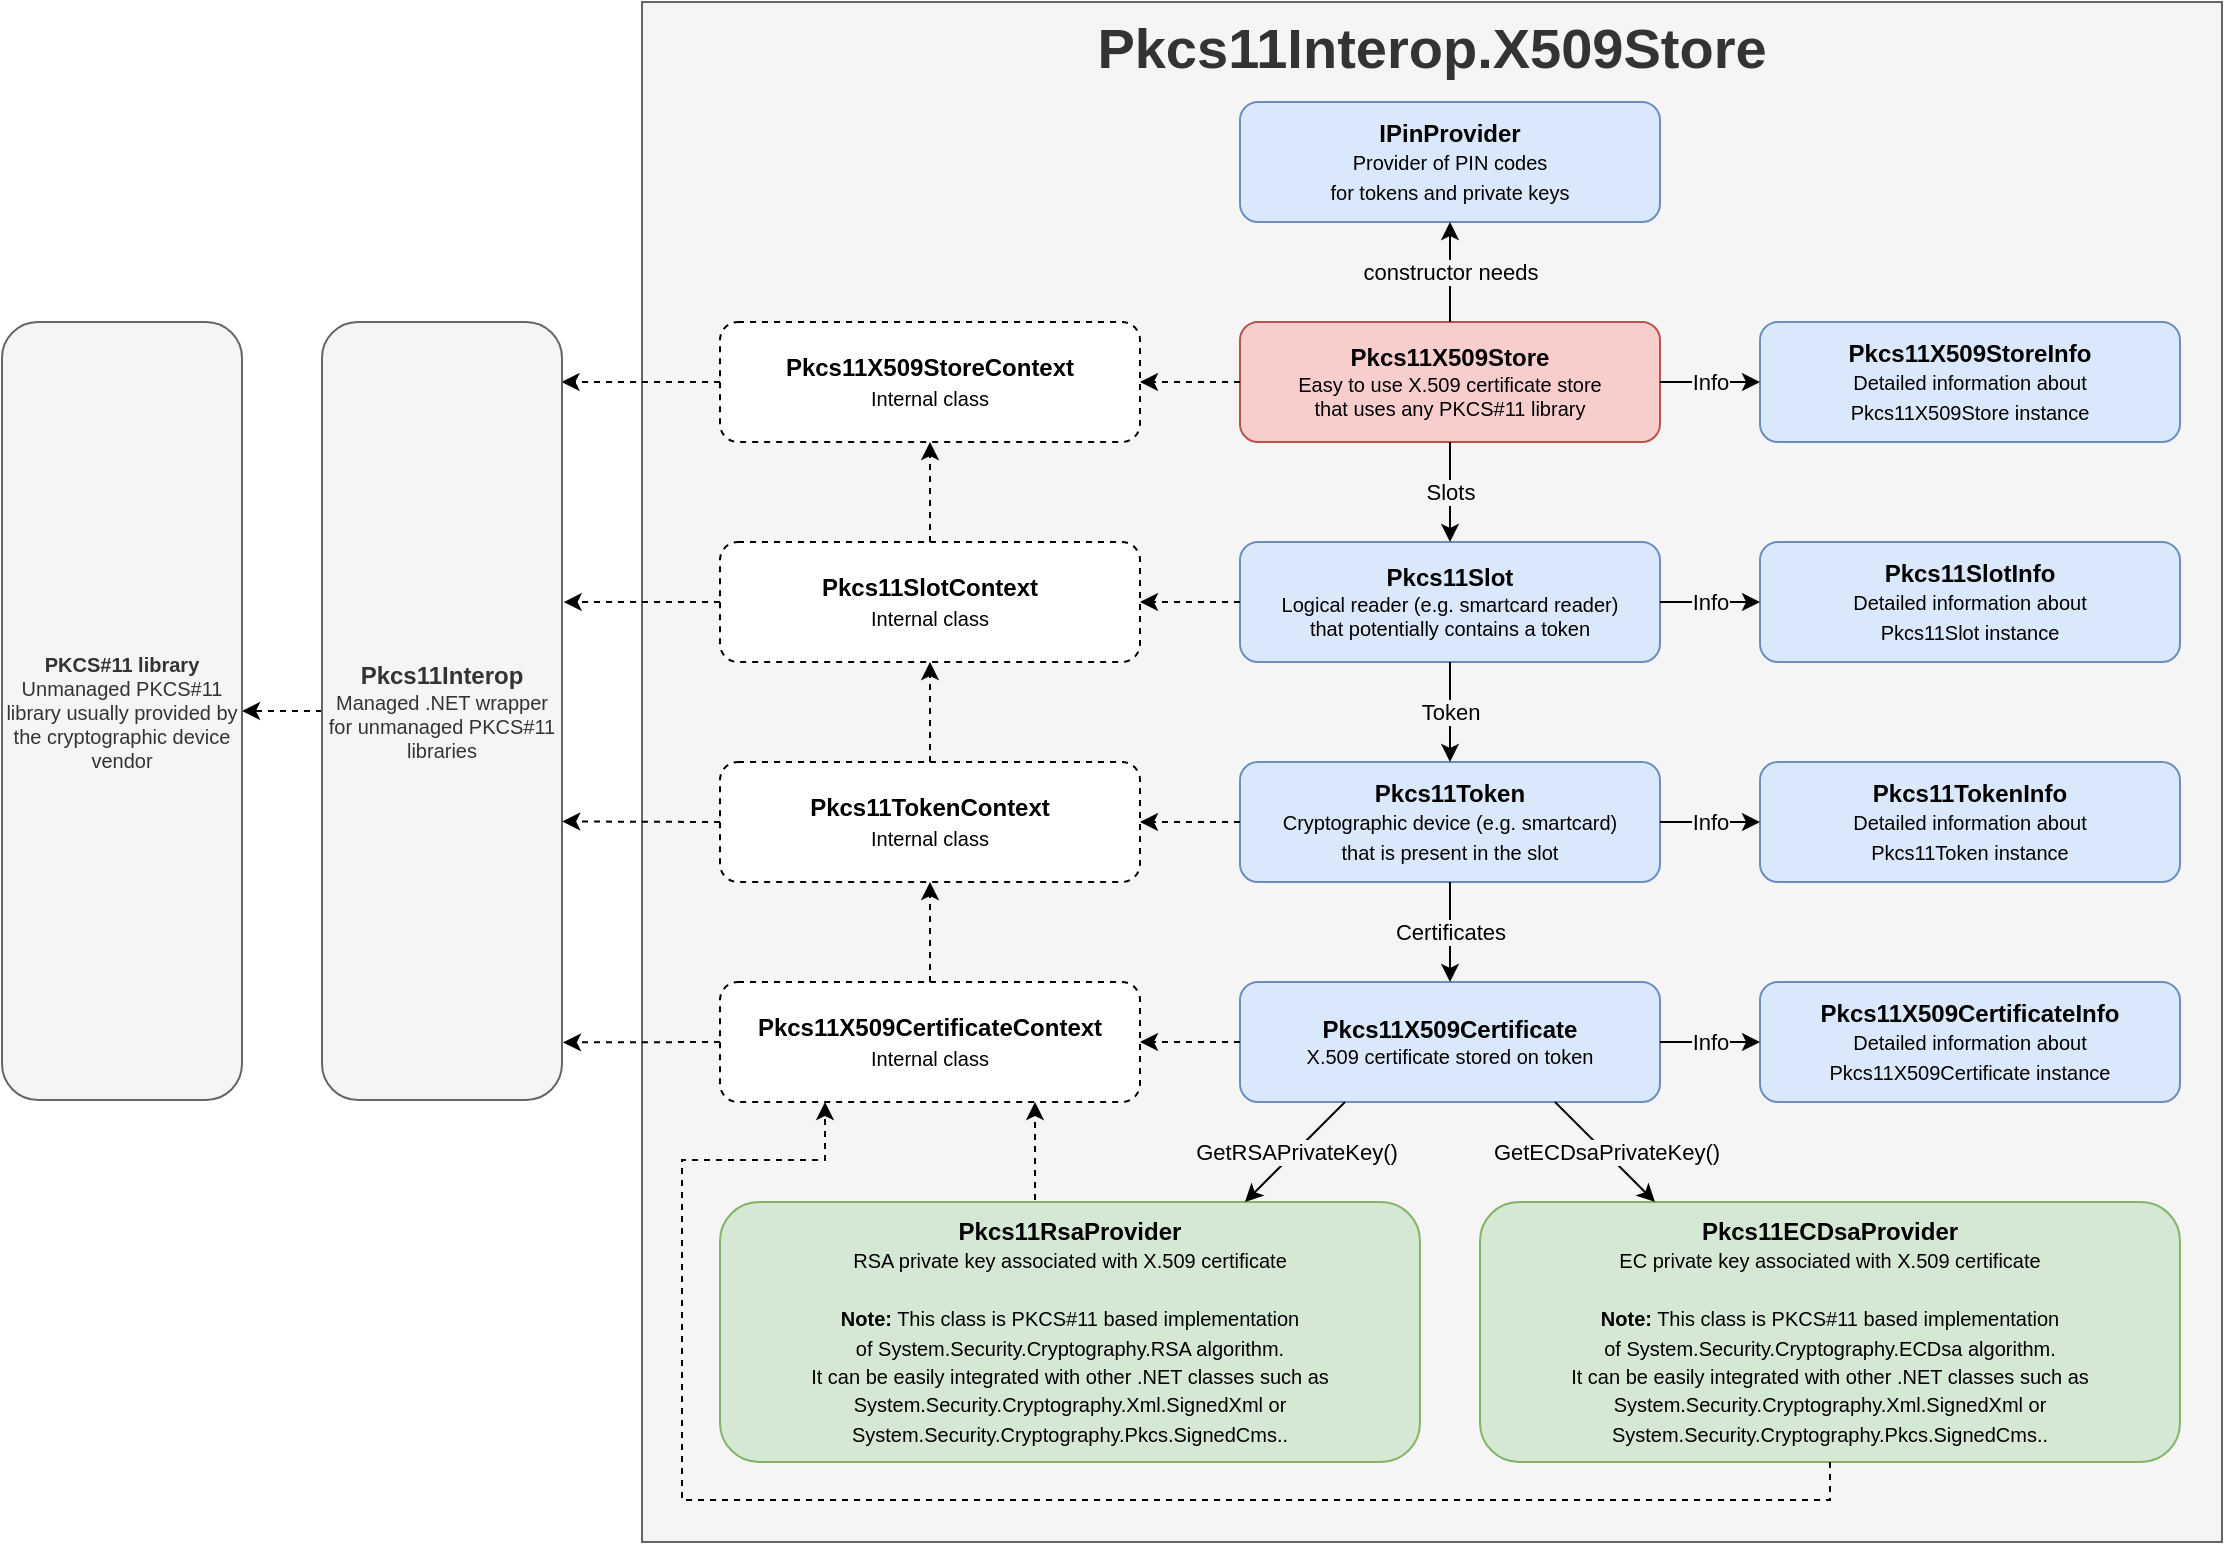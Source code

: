 <mxfile version="15.6.6" type="device"><diagram id="hUkgy9nw9HBFLK84aLKN" name="Page-1"><mxGraphModel dx="1422" dy="910" grid="1" gridSize="10" guides="1" tooltips="1" connect="1" arrows="1" fold="1" page="1" pageScale="1" pageWidth="1169" pageHeight="827" math="0" shadow="0"><root><mxCell id="0"/><mxCell id="1" parent="0"/><mxCell id="SQeS_49Xw8ITQnIFGydn-74" value="&lt;div style=&quot;font-size: 28px&quot;&gt;&lt;font style=&quot;font-size: 28px&quot;&gt;&lt;b&gt;&lt;font style=&quot;font-size: 28px&quot;&gt;Pkcs11Interop.X509Store&lt;/font&gt;&lt;/b&gt;&lt;br&gt;&lt;/font&gt;&lt;/div&gt;" style="rounded=0;whiteSpace=wrap;html=1;labelBackgroundColor=none;labelBorderColor=none;fontSize=10;fontColor=#333333;strokeColor=#666666;fillColor=#f5f5f5;shadow=0;glass=0;sketch=0;align=center;verticalAlign=top;" parent="1" vertex="1"><mxGeometry x="350" y="30" width="790" height="770" as="geometry"/></mxCell><mxCell id="SQeS_49Xw8ITQnIFGydn-2" value="&lt;div&gt;&lt;b&gt;IPinProvider&lt;/b&gt;&lt;/div&gt;&lt;div&gt;&lt;font style=&quot;font-size: 10px&quot;&gt;Provider of PIN codes&lt;br&gt; for tokens and private keys&lt;/font&gt;&lt;/div&gt;" style="rounded=1;whiteSpace=wrap;html=1;fillColor=#dae8fc;strokeColor=#6c8ebf;fontColor=default;" parent="1" vertex="1"><mxGeometry x="649" y="80" width="210" height="60" as="geometry"/></mxCell><mxCell id="SQeS_49Xw8ITQnIFGydn-3" value="&lt;div&gt;&lt;font&gt;&lt;b&gt;Pkcs11X509Store&lt;/b&gt;&lt;/font&gt;&lt;/div&gt;&lt;div style=&quot;font-size: 10px&quot;&gt;&lt;font style=&quot;font-size: 10px&quot;&gt;Easy to use X.509 certificate store&lt;br&gt;that uses any PKCS#11 library&lt;br&gt;&lt;/font&gt;&lt;/div&gt;" style="rounded=1;whiteSpace=wrap;html=1;strokeColor=#b85450;fillColor=#f8cecc;fontColor=default;" parent="1" vertex="1"><mxGeometry x="649" y="190" width="210" height="60" as="geometry"/></mxCell><mxCell id="SQeS_49Xw8ITQnIFGydn-4" value="&lt;div&gt;&lt;b&gt;Pkcs11X509StoreInfo&lt;/b&gt;&lt;/div&gt;&lt;div&gt;&lt;font style=&quot;font-size: 10px&quot;&gt;Detailed information about&lt;br&gt;Pkcs11X509Store instance&lt;/font&gt;&lt;b&gt;&lt;br&gt;&lt;/b&gt;&lt;/div&gt;" style="rounded=1;whiteSpace=wrap;html=1;strokeColor=#6c8ebf;fillColor=#dae8fc;fontColor=default;" parent="1" vertex="1"><mxGeometry x="909" y="190" width="210" height="60" as="geometry"/></mxCell><mxCell id="SQeS_49Xw8ITQnIFGydn-66" style="edgeStyle=none;rounded=0;orthogonalLoop=1;jettySize=auto;html=1;exitX=0;exitY=0.5;exitDx=0;exitDy=0;entryX=0.998;entryY=0.077;entryDx=0;entryDy=0;entryPerimeter=0;dashed=1;labelBackgroundColor=default;fontSize=12;fontColor=default;strokeColor=default;fillColor=default;" parent="1" source="SQeS_49Xw8ITQnIFGydn-5" target="SQeS_49Xw8ITQnIFGydn-64" edge="1"><mxGeometry relative="1" as="geometry"/></mxCell><mxCell id="SQeS_49Xw8ITQnIFGydn-5" value="&lt;div&gt;&lt;b&gt;Pkcs11X509StoreContext&lt;/b&gt;&lt;/div&gt;&lt;div&gt;&lt;font style=&quot;font-size: 10px&quot;&gt;Internal class&lt;/font&gt;&lt;br&gt;&lt;/div&gt;" style="rounded=1;whiteSpace=wrap;html=1;fontColor=default;strokeColor=default;fillColor=default;labelBackgroundColor=default;dashed=1;" parent="1" vertex="1"><mxGeometry x="389" y="190" width="210" height="60" as="geometry"/></mxCell><mxCell id="SQeS_49Xw8ITQnIFGydn-6" value="&lt;div&gt;&lt;b&gt;Pkcs11Slot&lt;/b&gt;&lt;/div&gt;&lt;div style=&quot;font-size: 10px&quot;&gt;Logical reader (e.g. smartcard reader)&lt;br&gt;that potentially contains a token&lt;b&gt;&lt;br&gt;&lt;/b&gt;&lt;/div&gt;" style="rounded=1;whiteSpace=wrap;html=1;strokeColor=#6c8ebf;fillColor=#dae8fc;fontColor=default;" parent="1" vertex="1"><mxGeometry x="649" y="300" width="210" height="60" as="geometry"/></mxCell><mxCell id="SQeS_49Xw8ITQnIFGydn-7" value="&lt;div&gt;&lt;b&gt;Pkcs11SlotInfo&lt;/b&gt;&lt;/div&gt;&lt;div&gt;&lt;font style=&quot;font-size: 10px&quot;&gt;Detailed information about&lt;br&gt; Pkcs11Slot instance&lt;/font&gt;&lt;b&gt;&lt;br&gt;&lt;/b&gt;&lt;/div&gt;" style="rounded=1;whiteSpace=wrap;html=1;strokeColor=#6c8ebf;fillColor=#dae8fc;fontColor=default;" parent="1" vertex="1"><mxGeometry x="909" y="300" width="210" height="60" as="geometry"/></mxCell><mxCell id="SQeS_49Xw8ITQnIFGydn-68" style="edgeStyle=none;rounded=0;orthogonalLoop=1;jettySize=auto;html=1;exitX=0;exitY=0.5;exitDx=0;exitDy=0;entryX=1.007;entryY=0.36;entryDx=0;entryDy=0;entryPerimeter=0;dashed=1;labelBackgroundColor=default;fontSize=12;fontColor=default;strokeColor=default;fillColor=default;" parent="1" source="SQeS_49Xw8ITQnIFGydn-8" target="SQeS_49Xw8ITQnIFGydn-64" edge="1"><mxGeometry relative="1" as="geometry"/></mxCell><mxCell id="SQeS_49Xw8ITQnIFGydn-8" value="&lt;div&gt;&lt;b&gt;Pkcs11SlotContext&lt;/b&gt;&lt;/div&gt;&lt;div&gt;&lt;font style=&quot;font-size: 10px&quot;&gt;Internal class&lt;/font&gt;&lt;/div&gt;" style="rounded=1;whiteSpace=wrap;html=1;dashed=1;labelBackgroundColor=default;fillColor=default;strokeColor=default;fontColor=default;" parent="1" vertex="1"><mxGeometry x="389" y="300" width="210" height="60" as="geometry"/></mxCell><mxCell id="SQeS_49Xw8ITQnIFGydn-9" value="&lt;div&gt;&lt;b&gt;Pkcs11Token&lt;/b&gt;&lt;/div&gt;&lt;div&gt;&lt;font style=&quot;font-size: 10px&quot;&gt;Cryptographic device (e.g. smartcard)&lt;br&gt; that is present in the slot&lt;/font&gt;&lt;b&gt;&lt;br&gt;&lt;/b&gt;&lt;/div&gt;" style="rounded=1;whiteSpace=wrap;html=1;strokeColor=#6c8ebf;fillColor=#dae8fc;fontColor=default;" parent="1" vertex="1"><mxGeometry x="649" y="410" width="210" height="60" as="geometry"/></mxCell><mxCell id="SQeS_49Xw8ITQnIFGydn-10" value="&lt;div&gt;&lt;b&gt;Pkcs11TokenInfo&lt;/b&gt;&lt;/div&gt;&lt;div&gt;&lt;font style=&quot;font-size: 10px&quot;&gt;Detailed information about&lt;/font&gt;&lt;br&gt;&lt;div&gt;&lt;font style=&quot;font-size: 10px&quot;&gt; Pkcs11Token instance&lt;/font&gt;&lt;b&gt;&lt;br&gt;&lt;/b&gt;&lt;/div&gt;&lt;/div&gt;" style="rounded=1;whiteSpace=wrap;html=1;strokeColor=#6c8ebf;fillColor=#dae8fc;fontColor=default;" parent="1" vertex="1"><mxGeometry x="909" y="410" width="210" height="60" as="geometry"/></mxCell><mxCell id="SQeS_49Xw8ITQnIFGydn-11" value="&lt;div&gt;&lt;b&gt;Pkcs11TokenContext&lt;/b&gt;&lt;/div&gt;&lt;div&gt;&lt;font style=&quot;font-size: 10px&quot;&gt;Internal class&lt;/font&gt;&lt;/div&gt;" style="rounded=1;whiteSpace=wrap;html=1;fontColor=default;strokeColor=default;fillColor=default;dashed=1;labelBackgroundColor=default;" parent="1" vertex="1"><mxGeometry x="389" y="410" width="210" height="60" as="geometry"/></mxCell><mxCell id="SQeS_49Xw8ITQnIFGydn-12" value="&lt;div&gt;&lt;b&gt;Pkcs11X509Certificate&lt;/b&gt;&lt;/div&gt;&lt;div style=&quot;font-size: 10px&quot;&gt;X.509 certificate stored on token&lt;b&gt;&lt;br&gt;&lt;/b&gt;&lt;/div&gt;" style="rounded=1;whiteSpace=wrap;html=1;strokeColor=#6c8ebf;fillColor=#dae8fc;fontColor=default;" parent="1" vertex="1"><mxGeometry x="649" y="520" width="210" height="60" as="geometry"/></mxCell><mxCell id="SQeS_49Xw8ITQnIFGydn-13" value="&lt;div&gt;&lt;b&gt;Pkcs11X509CertificateInfo&lt;/b&gt;&lt;br&gt;&lt;div&gt;&lt;font style=&quot;font-size: 10px&quot;&gt;Detailed information about&lt;/font&gt;&lt;br&gt;&lt;div&gt;&lt;font style=&quot;font-size: 10px&quot;&gt; Pkcs11X509Certificate instance&lt;/font&gt;&lt;b&gt;&lt;br&gt;&lt;/b&gt;&lt;/div&gt;&lt;/div&gt;&lt;/div&gt;" style="rounded=1;whiteSpace=wrap;html=1;strokeColor=#6c8ebf;fillColor=#dae8fc;fontColor=default;" parent="1" vertex="1"><mxGeometry x="909" y="520" width="210" height="60" as="geometry"/></mxCell><mxCell id="SQeS_49Xw8ITQnIFGydn-14" value="&lt;div&gt;&lt;b&gt;Pkcs11X509CertificateContext&lt;/b&gt;&lt;/div&gt;&lt;div&gt;&lt;font style=&quot;font-size: 10px&quot;&gt;Internal class&lt;/font&gt;&lt;/div&gt;" style="rounded=1;whiteSpace=wrap;html=1;fontColor=default;strokeColor=default;fillColor=default;dashed=1;labelBackgroundColor=default;" parent="1" vertex="1"><mxGeometry x="389" y="520" width="210" height="60" as="geometry"/></mxCell><mxCell id="SQeS_49Xw8ITQnIFGydn-15" value="&lt;div&gt;&lt;b&gt;Pkcs11RsaProvider&lt;/b&gt;&lt;/div&gt;&lt;div&gt;&lt;font style=&quot;font-size: 10px&quot;&gt;RSA private key associated with X.509 certificate&lt;/font&gt;&lt;/div&gt;&lt;div&gt;&lt;br&gt;&lt;/div&gt;&lt;div&gt;&lt;font style=&quot;font-size: 10px&quot;&gt;&lt;b&gt;Note:&lt;/b&gt; This class is PKCS#11 based implementation&lt;br&gt; of System.Security.Cryptography.RSA algorithm.&lt;/font&gt;&lt;/div&gt;&lt;div&gt;&lt;font style=&quot;font-size: 10px&quot;&gt;It can be easily integrated with other .NET classes such as System.Security.Cryptography.Xml.SignedXml or System.Security.Cryptography.Pkcs.SignedCms..&lt;/font&gt;&lt;br&gt;&lt;/div&gt;" style="rounded=1;whiteSpace=wrap;html=1;strokeColor=#82b366;fillColor=#d5e8d4;fontColor=default;" parent="1" vertex="1"><mxGeometry x="389" y="630" width="350" height="130" as="geometry"/></mxCell><mxCell id="SQeS_49Xw8ITQnIFGydn-16" value="&lt;div&gt;&lt;b&gt;Pkcs11ECDsaProvider&lt;/b&gt;&lt;/div&gt;&lt;font style=&quot;font-size: 10px&quot;&gt;EC private key associated with X.509 certificate&lt;/font&gt;&lt;div&gt;&lt;br&gt;&lt;/div&gt;&lt;div&gt;&lt;font style=&quot;font-size: 10px&quot;&gt;&lt;b&gt;Note:&lt;/b&gt; This class is PKCS#11 based implementation&lt;br&gt; of System.Security.Cryptography.ECDsa algorithm.&lt;/font&gt;&lt;/div&gt;&lt;font style=&quot;font-size: 10px&quot;&gt;It can be easily integrated with other .NET classes such as &lt;br&gt;System.Security.Cryptography.Xml.SignedXml or &lt;br&gt;System.Security.Cryptography.Pkcs.SignedCms..&lt;/font&gt;" style="rounded=1;whiteSpace=wrap;html=1;strokeColor=#82b366;fillColor=#d5e8d4;fontColor=default;" parent="1" vertex="1"><mxGeometry x="769" y="630" width="350" height="130" as="geometry"/></mxCell><mxCell id="SQeS_49Xw8ITQnIFGydn-27" value="" style="endArrow=classic;html=1;rounded=0;labelBackgroundColor=default;fontColor=default;strokeColor=default;exitX=0;exitY=0.5;exitDx=0;exitDy=0;entryX=1;entryY=0.5;entryDx=0;entryDy=0;fillColor=default;dashed=1;" parent="1" source="SQeS_49Xw8ITQnIFGydn-3" target="SQeS_49Xw8ITQnIFGydn-5" edge="1"><mxGeometry width="50" height="50" relative="1" as="geometry"><mxPoint x="999" y="660" as="sourcePoint"/><mxPoint x="1049" y="610" as="targetPoint"/></mxGeometry></mxCell><mxCell id="SQeS_49Xw8ITQnIFGydn-29" value="" style="endArrow=classic;html=1;rounded=0;labelBackgroundColor=default;fontColor=default;strokeColor=default;entryX=1;entryY=0.5;entryDx=0;entryDy=0;exitX=0;exitY=0.5;exitDx=0;exitDy=0;fillColor=default;dashed=1;" parent="1" source="SQeS_49Xw8ITQnIFGydn-6" target="SQeS_49Xw8ITQnIFGydn-8" edge="1"><mxGeometry width="50" height="50" relative="1" as="geometry"><mxPoint x="719" y="560" as="sourcePoint"/><mxPoint x="769" y="510" as="targetPoint"/></mxGeometry></mxCell><mxCell id="SQeS_49Xw8ITQnIFGydn-30" value="" style="endArrow=classic;html=1;rounded=0;labelBackgroundColor=default;fontColor=default;strokeColor=default;entryX=1;entryY=0.5;entryDx=0;entryDy=0;exitX=0;exitY=0.5;exitDx=0;exitDy=0;fillColor=default;dashed=1;" parent="1" source="SQeS_49Xw8ITQnIFGydn-9" target="SQeS_49Xw8ITQnIFGydn-11" edge="1"><mxGeometry width="50" height="50" relative="1" as="geometry"><mxPoint x="859" y="630" as="sourcePoint"/><mxPoint x="909" y="580" as="targetPoint"/></mxGeometry></mxCell><mxCell id="SQeS_49Xw8ITQnIFGydn-31" value="" style="endArrow=classic;html=1;rounded=0;labelBackgroundColor=default;fontColor=default;strokeColor=default;entryX=1;entryY=0.5;entryDx=0;entryDy=0;exitX=0;exitY=0.5;exitDx=0;exitDy=0;fillColor=default;dashed=1;" parent="1" source="SQeS_49Xw8ITQnIFGydn-12" target="SQeS_49Xw8ITQnIFGydn-14" edge="1"><mxGeometry width="50" height="50" relative="1" as="geometry"><mxPoint x="1239" y="590" as="sourcePoint"/><mxPoint x="1289" y="540" as="targetPoint"/></mxGeometry></mxCell><mxCell id="SQeS_49Xw8ITQnIFGydn-32" value="" style="endArrow=classic;html=1;rounded=0;labelBackgroundColor=default;fontColor=default;strokeColor=default;entryX=0.5;entryY=1;entryDx=0;entryDy=0;exitX=0.5;exitY=0;exitDx=0;exitDy=0;dashed=1;fillColor=default;" parent="1" source="SQeS_49Xw8ITQnIFGydn-14" target="SQeS_49Xw8ITQnIFGydn-11" edge="1"><mxGeometry width="50" height="50" relative="1" as="geometry"><mxPoint x="639" y="540" as="sourcePoint"/><mxPoint x="689" y="490" as="targetPoint"/></mxGeometry></mxCell><mxCell id="SQeS_49Xw8ITQnIFGydn-33" value="" style="endArrow=classic;html=1;rounded=0;dashed=1;labelBackgroundColor=default;fontColor=default;strokeColor=default;entryX=0.5;entryY=1;entryDx=0;entryDy=0;exitX=0.5;exitY=0;exitDx=0;exitDy=0;fillColor=default;" parent="1" source="SQeS_49Xw8ITQnIFGydn-11" target="SQeS_49Xw8ITQnIFGydn-8" edge="1"><mxGeometry width="50" height="50" relative="1" as="geometry"><mxPoint x="849" y="500" as="sourcePoint"/><mxPoint x="899" y="450" as="targetPoint"/></mxGeometry></mxCell><mxCell id="SQeS_49Xw8ITQnIFGydn-34" value="" style="endArrow=classic;html=1;rounded=0;dashed=1;labelBackgroundColor=default;fontColor=default;strokeColor=default;entryX=0.5;entryY=1;entryDx=0;entryDy=0;exitX=0.5;exitY=0;exitDx=0;exitDy=0;fillColor=default;" parent="1" source="SQeS_49Xw8ITQnIFGydn-8" target="SQeS_49Xw8ITQnIFGydn-5" edge="1"><mxGeometry width="50" height="50" relative="1" as="geometry"><mxPoint x="649" y="590" as="sourcePoint"/><mxPoint x="699" y="540" as="targetPoint"/></mxGeometry></mxCell><mxCell id="SQeS_49Xw8ITQnIFGydn-37" value="" style="endArrow=classic;html=1;rounded=0;labelBackgroundColor=default;fontColor=default;strokeColor=default;fillColor=default;exitX=1;exitY=0.5;exitDx=0;exitDy=0;entryX=0;entryY=0.5;entryDx=0;entryDy=0;spacingLeft=0;spacingRight=0;" parent="1" source="SQeS_49Xw8ITQnIFGydn-3" target="SQeS_49Xw8ITQnIFGydn-4" edge="1"><mxGeometry relative="1" as="geometry"><mxPoint x="909" y="130" as="sourcePoint"/><mxPoint x="1009" y="130" as="targetPoint"/></mxGeometry></mxCell><mxCell id="SQeS_49Xw8ITQnIFGydn-38" value="Info" style="edgeLabel;resizable=0;html=1;align=center;verticalAlign=middle;fontColor=default;strokeColor=default;fillColor=default;spacing=2;labelBackgroundColor=#F5F5F5;fontSize=11;" parent="SQeS_49Xw8ITQnIFGydn-37" connectable="0" vertex="1"><mxGeometry relative="1" as="geometry"/></mxCell><mxCell id="SQeS_49Xw8ITQnIFGydn-40" value="" style="endArrow=classic;html=1;rounded=0;labelBackgroundColor=default;fontSize=11;fontColor=default;strokeColor=default;fillColor=default;exitX=1;exitY=0.5;exitDx=0;exitDy=0;entryX=0;entryY=0.5;entryDx=0;entryDy=0;" parent="1" source="SQeS_49Xw8ITQnIFGydn-6" target="SQeS_49Xw8ITQnIFGydn-7" edge="1"><mxGeometry relative="1" as="geometry"><mxPoint x="929" y="150" as="sourcePoint"/><mxPoint x="1029" y="150" as="targetPoint"/></mxGeometry></mxCell><mxCell id="SQeS_49Xw8ITQnIFGydn-41" value="Info" style="edgeLabel;resizable=0;html=1;align=center;verticalAlign=middle;labelBackgroundColor=#F5F5F5;fontSize=11;fontColor=default;strokeColor=default;fillColor=default;" parent="SQeS_49Xw8ITQnIFGydn-40" connectable="0" vertex="1"><mxGeometry relative="1" as="geometry"/></mxCell><mxCell id="SQeS_49Xw8ITQnIFGydn-44" value="" style="endArrow=classic;html=1;rounded=0;labelBackgroundColor=default;fontSize=11;fontColor=default;strokeColor=default;fillColor=default;exitX=1;exitY=0.5;exitDx=0;exitDy=0;entryX=0;entryY=0.5;entryDx=0;entryDy=0;" parent="1" source="SQeS_49Xw8ITQnIFGydn-9" target="SQeS_49Xw8ITQnIFGydn-10" edge="1"><mxGeometry relative="1" as="geometry"><mxPoint x="859" y="430" as="sourcePoint"/><mxPoint x="959" y="430" as="targetPoint"/></mxGeometry></mxCell><mxCell id="SQeS_49Xw8ITQnIFGydn-45" value="Info" style="edgeLabel;resizable=0;html=1;align=center;verticalAlign=middle;labelBackgroundColor=#F5F5F5;fontSize=11;fontColor=default;strokeColor=default;fillColor=default;" parent="SQeS_49Xw8ITQnIFGydn-44" connectable="0" vertex="1"><mxGeometry relative="1" as="geometry"/></mxCell><mxCell id="SQeS_49Xw8ITQnIFGydn-47" value="" style="endArrow=classic;html=1;rounded=0;labelBackgroundColor=default;fontSize=11;fontColor=default;strokeColor=default;fillColor=default;exitX=1;exitY=0.5;exitDx=0;exitDy=0;entryX=0;entryY=0.5;entryDx=0;entryDy=0;" parent="1" source="SQeS_49Xw8ITQnIFGydn-12" target="SQeS_49Xw8ITQnIFGydn-13" edge="1"><mxGeometry relative="1" as="geometry"><mxPoint x="879" y="580" as="sourcePoint"/><mxPoint x="979" y="580" as="targetPoint"/></mxGeometry></mxCell><mxCell id="SQeS_49Xw8ITQnIFGydn-48" value="Info" style="edgeLabel;resizable=0;html=1;align=center;verticalAlign=middle;labelBackgroundColor=#F5F5F5;fontSize=11;fontColor=default;strokeColor=default;fillColor=default;" parent="SQeS_49Xw8ITQnIFGydn-47" connectable="0" vertex="1"><mxGeometry relative="1" as="geometry"/></mxCell><mxCell id="SQeS_49Xw8ITQnIFGydn-50" value="" style="endArrow=classic;html=1;rounded=0;labelBackgroundColor=default;fontSize=11;fontColor=default;strokeColor=default;fillColor=default;exitX=0.5;exitY=1;exitDx=0;exitDy=0;entryX=0.5;entryY=0;entryDx=0;entryDy=0;" parent="1" source="SQeS_49Xw8ITQnIFGydn-3" target="SQeS_49Xw8ITQnIFGydn-6" edge="1"><mxGeometry relative="1" as="geometry"><mxPoint x="719" y="380" as="sourcePoint"/><mxPoint x="819" y="380" as="targetPoint"/></mxGeometry></mxCell><mxCell id="SQeS_49Xw8ITQnIFGydn-51" value="&lt;span style=&quot;&quot;&gt;Slots&lt;/span&gt;" style="edgeLabel;resizable=0;html=1;align=center;verticalAlign=middle;labelBackgroundColor=#F5F5F5;labelBorderColor=none;fontSize=11;fontColor=default;strokeColor=default;fillColor=default;" parent="SQeS_49Xw8ITQnIFGydn-50" connectable="0" vertex="1"><mxGeometry relative="1" as="geometry"/></mxCell><mxCell id="SQeS_49Xw8ITQnIFGydn-52" value="" style="endArrow=classic;html=1;rounded=0;labelBackgroundColor=default;fontSize=11;fontColor=default;strokeColor=default;fillColor=default;exitX=0.5;exitY=1;exitDx=0;exitDy=0;" parent="1" source="SQeS_49Xw8ITQnIFGydn-6" target="SQeS_49Xw8ITQnIFGydn-9" edge="1"><mxGeometry relative="1" as="geometry"><mxPoint x="749" y="380" as="sourcePoint"/><mxPoint x="849" y="380" as="targetPoint"/></mxGeometry></mxCell><mxCell id="SQeS_49Xw8ITQnIFGydn-53" value="Token" style="edgeLabel;resizable=0;html=1;align=center;verticalAlign=middle;labelBackgroundColor=#F5F5F5;labelBorderColor=none;fontSize=11;fontColor=default;strokeColor=default;fillColor=default;" parent="SQeS_49Xw8ITQnIFGydn-52" connectable="0" vertex="1"><mxGeometry relative="1" as="geometry"/></mxCell><mxCell id="SQeS_49Xw8ITQnIFGydn-54" value="" style="endArrow=classic;html=1;rounded=0;labelBackgroundColor=default;fontSize=11;fontColor=default;strokeColor=default;fillColor=default;exitX=0.5;exitY=1;exitDx=0;exitDy=0;entryX=0.5;entryY=0;entryDx=0;entryDy=0;" parent="1" source="SQeS_49Xw8ITQnIFGydn-9" target="SQeS_49Xw8ITQnIFGydn-12" edge="1"><mxGeometry relative="1" as="geometry"><mxPoint x="719" y="480" as="sourcePoint"/><mxPoint x="819" y="480" as="targetPoint"/></mxGeometry></mxCell><mxCell id="SQeS_49Xw8ITQnIFGydn-55" value="Certificates" style="edgeLabel;resizable=0;html=1;align=center;verticalAlign=middle;labelBackgroundColor=#F5F5F5;labelBorderColor=none;fontSize=11;fontColor=default;strokeColor=default;fillColor=default;" parent="SQeS_49Xw8ITQnIFGydn-54" connectable="0" vertex="1"><mxGeometry relative="1" as="geometry"/></mxCell><mxCell id="SQeS_49Xw8ITQnIFGydn-56" value="" style="endArrow=classic;html=1;rounded=0;labelBackgroundColor=default;fontSize=11;fontColor=default;strokeColor=default;fillColor=default;entryX=0.5;entryY=1;entryDx=0;entryDy=0;" parent="1" source="SQeS_49Xw8ITQnIFGydn-3" target="SQeS_49Xw8ITQnIFGydn-2" edge="1"><mxGeometry relative="1" as="geometry"><mxPoint x="769" y="170" as="sourcePoint"/><mxPoint x="869" y="170" as="targetPoint"/></mxGeometry></mxCell><mxCell id="SQeS_49Xw8ITQnIFGydn-57" value="constructor needs" style="edgeLabel;resizable=0;html=1;align=center;verticalAlign=middle;labelBackgroundColor=#F5F5F5;labelBorderColor=none;fontSize=11;fontColor=default;strokeColor=default;fillColor=default;" parent="SQeS_49Xw8ITQnIFGydn-56" connectable="0" vertex="1"><mxGeometry relative="1" as="geometry"/></mxCell><mxCell id="SQeS_49Xw8ITQnIFGydn-58" value="" style="endArrow=classic;html=1;rounded=0;labelBackgroundColor=default;fontSize=11;fontColor=default;strokeColor=default;fillColor=default;exitX=0.25;exitY=1;exitDx=0;exitDy=0;entryX=0.75;entryY=0;entryDx=0;entryDy=0;" parent="1" source="SQeS_49Xw8ITQnIFGydn-12" target="SQeS_49Xw8ITQnIFGydn-15" edge="1"><mxGeometry relative="1" as="geometry"><mxPoint x="479" y="630" as="sourcePoint"/><mxPoint x="579" y="630" as="targetPoint"/></mxGeometry></mxCell><mxCell id="SQeS_49Xw8ITQnIFGydn-59" value="&lt;div&gt;GetRSAPrivateKey()&lt;/div&gt;" style="edgeLabel;resizable=0;html=1;align=center;verticalAlign=middle;labelBackgroundColor=#F5F5F5;labelBorderColor=none;fontSize=11;fontColor=default;strokeColor=default;fillColor=default;" parent="SQeS_49Xw8ITQnIFGydn-58" connectable="0" vertex="1"><mxGeometry relative="1" as="geometry"/></mxCell><mxCell id="SQeS_49Xw8ITQnIFGydn-60" value="" style="endArrow=classic;html=1;rounded=0;labelBackgroundColor=default;fontSize=11;fontColor=default;strokeColor=default;fillColor=default;exitX=0.75;exitY=1;exitDx=0;exitDy=0;entryX=0.25;entryY=0;entryDx=0;entryDy=0;" parent="1" source="SQeS_49Xw8ITQnIFGydn-12" target="SQeS_49Xw8ITQnIFGydn-16" edge="1"><mxGeometry relative="1" as="geometry"><mxPoint x="859" y="620" as="sourcePoint"/><mxPoint x="959" y="620" as="targetPoint"/></mxGeometry></mxCell><mxCell id="SQeS_49Xw8ITQnIFGydn-61" value="&lt;div&gt;GetECDsaPrivateKey()&lt;/div&gt;" style="edgeLabel;resizable=0;html=1;align=center;verticalAlign=middle;labelBackgroundColor=#F5F5F5;labelBorderColor=none;fontSize=11;fontColor=default;strokeColor=default;fillColor=default;" parent="SQeS_49Xw8ITQnIFGydn-60" connectable="0" vertex="1"><mxGeometry relative="1" as="geometry"/></mxCell><mxCell id="SQeS_49Xw8ITQnIFGydn-62" value="" style="endArrow=classic;html=1;rounded=0;dashed=1;labelBackgroundColor=default;fontSize=10;fontColor=default;strokeColor=default;fillColor=default;entryX=0.75;entryY=1;entryDx=0;entryDy=0;exitX=0.45;exitY=-0.008;exitDx=0;exitDy=0;exitPerimeter=0;" parent="1" source="SQeS_49Xw8ITQnIFGydn-15" target="SQeS_49Xw8ITQnIFGydn-14" edge="1"><mxGeometry width="50" height="50" relative="1" as="geometry"><mxPoint x="547" y="626" as="sourcePoint"/><mxPoint x="290" y="586" as="targetPoint"/></mxGeometry></mxCell><mxCell id="SQeS_49Xw8ITQnIFGydn-63" value="" style="endArrow=classic;html=1;rounded=0;dashed=1;labelBackgroundColor=default;fontSize=10;fontColor=default;strokeColor=default;fillColor=default;entryX=0.25;entryY=1;entryDx=0;entryDy=0;edgeStyle=orthogonalEdgeStyle;exitX=0.5;exitY=1;exitDx=0;exitDy=0;" parent="1" source="SQeS_49Xw8ITQnIFGydn-16" target="SQeS_49Xw8ITQnIFGydn-14" edge="1"><mxGeometry width="50" height="50" relative="1" as="geometry"><mxPoint x="1060" y="776" as="sourcePoint"/><mxPoint x="320" y="696" as="targetPoint"/><Array as="points"><mxPoint x="944" y="779"/><mxPoint x="370" y="779"/><mxPoint x="370" y="609"/><mxPoint x="442" y="609"/></Array></mxGeometry></mxCell><mxCell id="SQeS_49Xw8ITQnIFGydn-73" style="edgeStyle=none;rounded=0;orthogonalLoop=1;jettySize=auto;html=1;exitX=0;exitY=0.5;exitDx=0;exitDy=0;entryX=1;entryY=0.5;entryDx=0;entryDy=0;labelBackgroundColor=default;fontSize=12;fontColor=default;strokeColor=default;fillColor=default;dashed=1;" parent="1" source="SQeS_49Xw8ITQnIFGydn-64" target="SQeS_49Xw8ITQnIFGydn-71" edge="1"><mxGeometry relative="1" as="geometry"/></mxCell><mxCell id="SQeS_49Xw8ITQnIFGydn-64" value="&lt;div&gt;&lt;b&gt;&lt;font style=&quot;font-size: 12px&quot;&gt;Pkcs11Interop&lt;/font&gt;&lt;/b&gt;&lt;/div&gt;&lt;div&gt;&lt;font style=&quot;font-size: 10px&quot;&gt;Managed .NET wrapper for unmanaged PKCS#11 libraries&lt;/font&gt;&lt;/div&gt;" style="rounded=1;whiteSpace=wrap;html=1;labelBackgroundColor=none;labelBorderColor=none;fontSize=10;fontColor=#333333;strokeColor=#666666;fillColor=#f5f5f5;" parent="1" vertex="1"><mxGeometry x="190" y="190" width="120" height="389" as="geometry"/></mxCell><mxCell id="SQeS_49Xw8ITQnIFGydn-69" value="" style="endArrow=classic;html=1;rounded=0;dashed=1;labelBackgroundColor=default;fontSize=12;fontColor=default;strokeColor=default;fillColor=default;entryX=1.001;entryY=0.642;entryDx=0;entryDy=0;entryPerimeter=0;exitX=0;exitY=0.5;exitDx=0;exitDy=0;" parent="1" source="SQeS_49Xw8ITQnIFGydn-11" target="SQeS_49Xw8ITQnIFGydn-64" edge="1"><mxGeometry width="50" height="50" relative="1" as="geometry"><mxPoint x="350" y="469" as="sourcePoint"/><mxPoint x="400" y="419" as="targetPoint"/></mxGeometry></mxCell><mxCell id="SQeS_49Xw8ITQnIFGydn-70" value="" style="endArrow=classic;html=1;rounded=0;dashed=1;labelBackgroundColor=default;fontSize=12;fontColor=default;strokeColor=default;fillColor=default;exitX=0;exitY=0.5;exitDx=0;exitDy=0;entryX=1.004;entryY=0.926;entryDx=0;entryDy=0;entryPerimeter=0;" parent="1" source="SQeS_49Xw8ITQnIFGydn-14" target="SQeS_49Xw8ITQnIFGydn-64" edge="1"><mxGeometry width="50" height="50" relative="1" as="geometry"><mxPoint x="340" y="509" as="sourcePoint"/><mxPoint x="390" y="459" as="targetPoint"/></mxGeometry></mxCell><mxCell id="SQeS_49Xw8ITQnIFGydn-71" value="&lt;div&gt;&lt;b&gt;PKCS#11 library&lt;/b&gt;&lt;/div&gt;&lt;div&gt;Unmanaged PKCS#11 library usually provided by the cryptographic device vendor&lt;/div&gt;" style="rounded=1;whiteSpace=wrap;html=1;labelBackgroundColor=none;labelBorderColor=none;fontSize=10;fontColor=#333333;strokeColor=#666666;fillColor=#f5f5f5;" parent="1" vertex="1"><mxGeometry x="30" y="190" width="120" height="389" as="geometry"/></mxCell></root></mxGraphModel></diagram></mxfile>